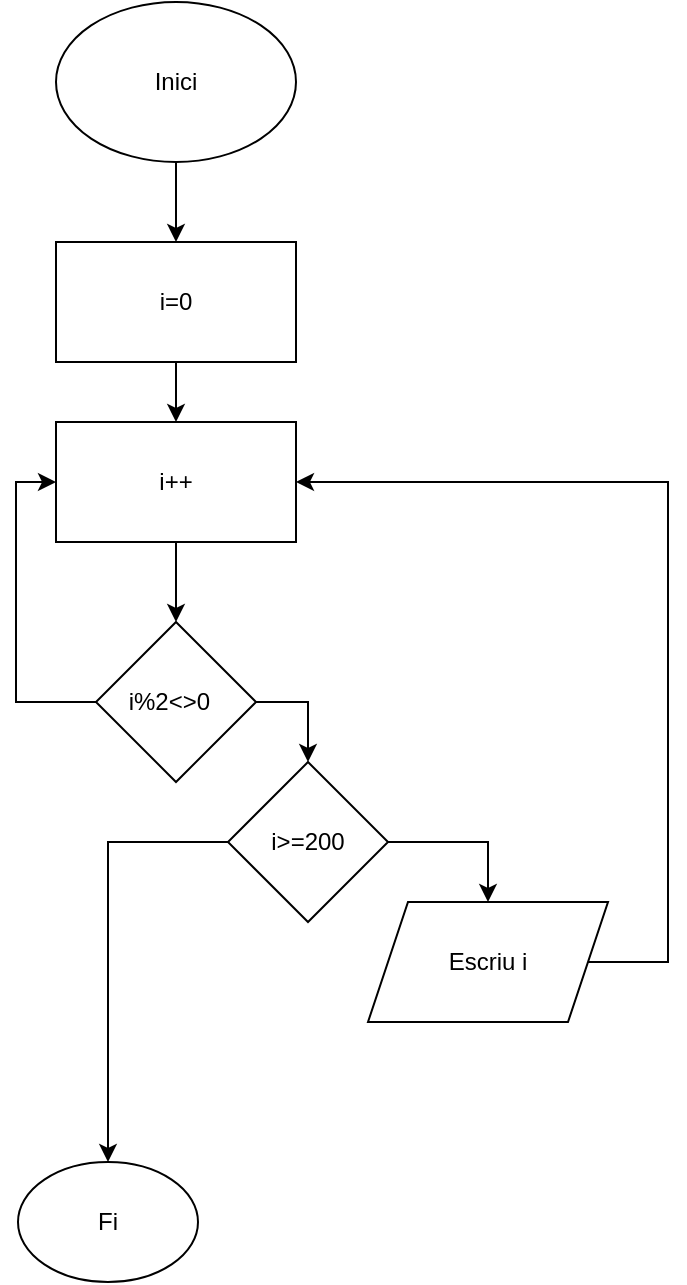 <mxfile version="20.4.0" type="device"><diagram id="y4Cq-Ik6YVgQn4XDz0mC" name="Page-1"><mxGraphModel dx="942" dy="592" grid="1" gridSize="10" guides="1" tooltips="1" connect="1" arrows="1" fold="1" page="1" pageScale="1" pageWidth="827" pageHeight="1169" math="0" shadow="0"><root><mxCell id="0"/><mxCell id="1" parent="0"/><mxCell id="8TPVPJyCZDE1KJMr5rNx-11" style="edgeStyle=orthogonalEdgeStyle;rounded=0;orthogonalLoop=1;jettySize=auto;html=1;" edge="1" parent="1" source="8TPVPJyCZDE1KJMr5rNx-1" target="8TPVPJyCZDE1KJMr5rNx-2"><mxGeometry relative="1" as="geometry"/></mxCell><mxCell id="8TPVPJyCZDE1KJMr5rNx-1" value="Inici" style="ellipse;whiteSpace=wrap;html=1;" vertex="1" parent="1"><mxGeometry x="354" y="30" width="120" height="80" as="geometry"/></mxCell><mxCell id="8TPVPJyCZDE1KJMr5rNx-12" style="edgeStyle=orthogonalEdgeStyle;rounded=0;orthogonalLoop=1;jettySize=auto;html=1;" edge="1" parent="1" source="8TPVPJyCZDE1KJMr5rNx-2" target="8TPVPJyCZDE1KJMr5rNx-3"><mxGeometry relative="1" as="geometry"/></mxCell><mxCell id="8TPVPJyCZDE1KJMr5rNx-2" value="i=0" style="rounded=0;whiteSpace=wrap;html=1;" vertex="1" parent="1"><mxGeometry x="354" y="150" width="120" height="60" as="geometry"/></mxCell><mxCell id="8TPVPJyCZDE1KJMr5rNx-14" style="edgeStyle=orthogonalEdgeStyle;rounded=0;orthogonalLoop=1;jettySize=auto;html=1;" edge="1" parent="1" source="8TPVPJyCZDE1KJMr5rNx-3" target="8TPVPJyCZDE1KJMr5rNx-4"><mxGeometry relative="1" as="geometry"/></mxCell><mxCell id="8TPVPJyCZDE1KJMr5rNx-3" value="i++" style="rounded=0;whiteSpace=wrap;html=1;" vertex="1" parent="1"><mxGeometry x="354" y="240" width="120" height="60" as="geometry"/></mxCell><mxCell id="8TPVPJyCZDE1KJMr5rNx-15" style="edgeStyle=orthogonalEdgeStyle;rounded=0;orthogonalLoop=1;jettySize=auto;html=1;exitX=1;exitY=0.5;exitDx=0;exitDy=0;" edge="1" parent="1" source="8TPVPJyCZDE1KJMr5rNx-4" target="8TPVPJyCZDE1KJMr5rNx-8"><mxGeometry relative="1" as="geometry"/></mxCell><mxCell id="8TPVPJyCZDE1KJMr5rNx-18" style="edgeStyle=orthogonalEdgeStyle;rounded=0;orthogonalLoop=1;jettySize=auto;html=1;entryX=0;entryY=0.5;entryDx=0;entryDy=0;exitX=0;exitY=0.5;exitDx=0;exitDy=0;" edge="1" parent="1" source="8TPVPJyCZDE1KJMr5rNx-4" target="8TPVPJyCZDE1KJMr5rNx-3"><mxGeometry relative="1" as="geometry"/></mxCell><mxCell id="8TPVPJyCZDE1KJMr5rNx-4" value="i%2&amp;lt;&amp;gt;0 &amp;nbsp;" style="rhombus;whiteSpace=wrap;html=1;" vertex="1" parent="1"><mxGeometry x="374" y="340" width="80" height="80" as="geometry"/></mxCell><mxCell id="8TPVPJyCZDE1KJMr5rNx-19" style="edgeStyle=orthogonalEdgeStyle;rounded=0;orthogonalLoop=1;jettySize=auto;html=1;entryX=1;entryY=0.5;entryDx=0;entryDy=0;exitX=1;exitY=0.5;exitDx=0;exitDy=0;" edge="1" parent="1" source="8TPVPJyCZDE1KJMr5rNx-7" target="8TPVPJyCZDE1KJMr5rNx-3"><mxGeometry relative="1" as="geometry"><Array as="points"><mxPoint x="660" y="510"/><mxPoint x="660" y="270"/></Array></mxGeometry></mxCell><mxCell id="8TPVPJyCZDE1KJMr5rNx-7" value="Escriu i" style="shape=parallelogram;perimeter=parallelogramPerimeter;whiteSpace=wrap;html=1;fixedSize=1;" vertex="1" parent="1"><mxGeometry x="510" y="480" width="120" height="60" as="geometry"/></mxCell><mxCell id="8TPVPJyCZDE1KJMr5rNx-16" style="edgeStyle=orthogonalEdgeStyle;rounded=0;orthogonalLoop=1;jettySize=auto;html=1;entryX=0.5;entryY=0;entryDx=0;entryDy=0;exitX=1;exitY=0.5;exitDx=0;exitDy=0;" edge="1" parent="1" source="8TPVPJyCZDE1KJMr5rNx-8" target="8TPVPJyCZDE1KJMr5rNx-7"><mxGeometry relative="1" as="geometry"/></mxCell><mxCell id="8TPVPJyCZDE1KJMr5rNx-17" style="edgeStyle=orthogonalEdgeStyle;rounded=0;orthogonalLoop=1;jettySize=auto;html=1;exitX=0;exitY=0.5;exitDx=0;exitDy=0;" edge="1" parent="1" source="8TPVPJyCZDE1KJMr5rNx-8" target="8TPVPJyCZDE1KJMr5rNx-10"><mxGeometry relative="1" as="geometry"/></mxCell><mxCell id="8TPVPJyCZDE1KJMr5rNx-8" value="i&amp;gt;=200" style="rhombus;whiteSpace=wrap;html=1;" vertex="1" parent="1"><mxGeometry x="440" y="410" width="80" height="80" as="geometry"/></mxCell><mxCell id="8TPVPJyCZDE1KJMr5rNx-10" value="Fi" style="ellipse;whiteSpace=wrap;html=1;" vertex="1" parent="1"><mxGeometry x="335" y="610" width="90" height="60" as="geometry"/></mxCell></root></mxGraphModel></diagram></mxfile>